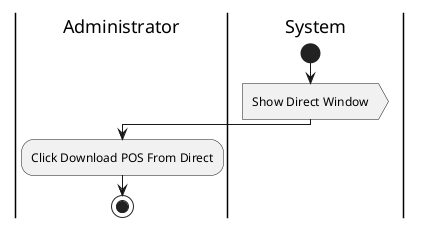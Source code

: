 @startuml
|Administrator|
|System|
start
:Show Direct Window>
|Administrator|
:Click Download POS From Direct;
stop
@enduml